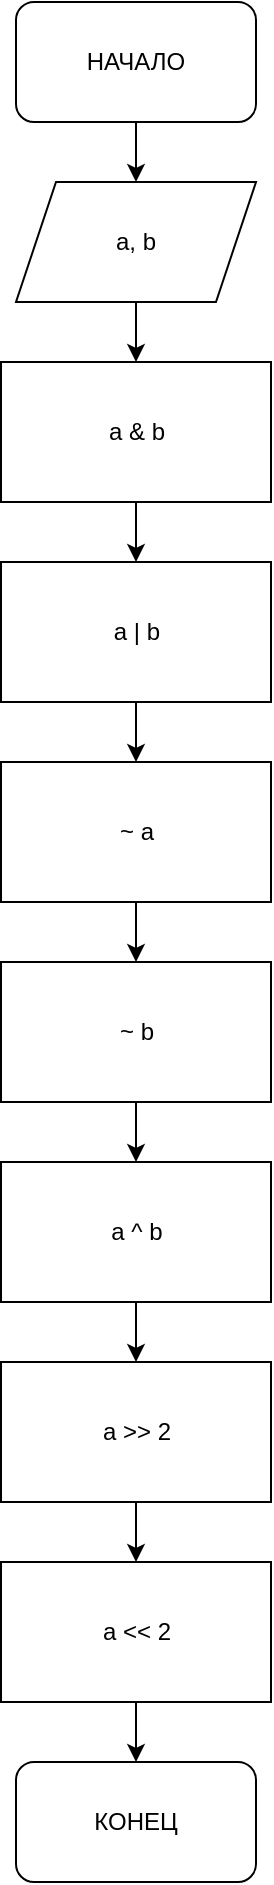 <mxfile version="14.9.6" type="github">
  <diagram id="JTcNw2rPDuJJizIE2vds" name="Page-1">
    <mxGraphModel dx="786" dy="438" grid="1" gridSize="10" guides="1" tooltips="1" connect="1" arrows="1" fold="1" page="1" pageScale="1" pageWidth="827" pageHeight="1169" math="0" shadow="0">
      <root>
        <mxCell id="0" />
        <mxCell id="1" parent="0" />
        <mxCell id="rlPumATDPA4PH8rTz0j6-3" value="" style="edgeStyle=orthogonalEdgeStyle;rounded=0;orthogonalLoop=1;jettySize=auto;html=1;" parent="1" source="rlPumATDPA4PH8rTz0j6-1" target="rlPumATDPA4PH8rTz0j6-2" edge="1">
          <mxGeometry relative="1" as="geometry" />
        </mxCell>
        <mxCell id="rlPumATDPA4PH8rTz0j6-1" value="НАЧАЛО" style="rounded=1;whiteSpace=wrap;html=1;" parent="1" vertex="1">
          <mxGeometry x="350" y="80" width="120" height="60" as="geometry" />
        </mxCell>
        <mxCell id="rlPumATDPA4PH8rTz0j6-12" value="" style="edgeStyle=orthogonalEdgeStyle;rounded=0;orthogonalLoop=1;jettySize=auto;html=1;" parent="1" source="rlPumATDPA4PH8rTz0j6-2" target="rlPumATDPA4PH8rTz0j6-4" edge="1">
          <mxGeometry relative="1" as="geometry" />
        </mxCell>
        <mxCell id="rlPumATDPA4PH8rTz0j6-2" value="a, b" style="shape=parallelogram;perimeter=parallelogramPerimeter;whiteSpace=wrap;html=1;fixedSize=1;" parent="1" vertex="1">
          <mxGeometry x="350" y="170" width="120" height="60" as="geometry" />
        </mxCell>
        <mxCell id="rlPumATDPA4PH8rTz0j6-13" value="" style="edgeStyle=orthogonalEdgeStyle;rounded=0;orthogonalLoop=1;jettySize=auto;html=1;" parent="1" source="rlPumATDPA4PH8rTz0j6-4" target="rlPumATDPA4PH8rTz0j6-5" edge="1">
          <mxGeometry relative="1" as="geometry" />
        </mxCell>
        <mxCell id="rlPumATDPA4PH8rTz0j6-4" value="a &amp;amp; b" style="rounded=0;whiteSpace=wrap;html=1;" parent="1" vertex="1">
          <mxGeometry x="342.5" y="260" width="135" height="70" as="geometry" />
        </mxCell>
        <mxCell id="rlPumATDPA4PH8rTz0j6-14" value="" style="edgeStyle=orthogonalEdgeStyle;rounded=0;orthogonalLoop=1;jettySize=auto;html=1;" parent="1" source="rlPumATDPA4PH8rTz0j6-5" target="rlPumATDPA4PH8rTz0j6-6" edge="1">
          <mxGeometry relative="1" as="geometry" />
        </mxCell>
        <mxCell id="rlPumATDPA4PH8rTz0j6-5" value="a | b" style="rounded=0;whiteSpace=wrap;html=1;rounded=0;" parent="1" vertex="1">
          <mxGeometry x="342.5" y="360" width="135" height="70" as="geometry" />
        </mxCell>
        <mxCell id="rlPumATDPA4PH8rTz0j6-15" value="" style="edgeStyle=orthogonalEdgeStyle;rounded=0;orthogonalLoop=1;jettySize=auto;html=1;" parent="1" source="rlPumATDPA4PH8rTz0j6-6" target="rlPumATDPA4PH8rTz0j6-7" edge="1">
          <mxGeometry relative="1" as="geometry" />
        </mxCell>
        <mxCell id="rlPumATDPA4PH8rTz0j6-6" value="~ a" style="rounded=0;whiteSpace=wrap;html=1;rounded=0;" parent="1" vertex="1">
          <mxGeometry x="342.5" y="460" width="135" height="70" as="geometry" />
        </mxCell>
        <mxCell id="rlPumATDPA4PH8rTz0j6-16" value="" style="edgeStyle=orthogonalEdgeStyle;rounded=0;orthogonalLoop=1;jettySize=auto;html=1;" parent="1" source="rlPumATDPA4PH8rTz0j6-7" target="rlPumATDPA4PH8rTz0j6-8" edge="1">
          <mxGeometry relative="1" as="geometry" />
        </mxCell>
        <mxCell id="rlPumATDPA4PH8rTz0j6-7" value="~ b" style="rounded=0;whiteSpace=wrap;html=1;rounded=0;" parent="1" vertex="1">
          <mxGeometry x="342.5" y="560" width="135" height="70" as="geometry" />
        </mxCell>
        <mxCell id="rlPumATDPA4PH8rTz0j6-17" value="" style="edgeStyle=orthogonalEdgeStyle;rounded=0;orthogonalLoop=1;jettySize=auto;html=1;" parent="1" source="rlPumATDPA4PH8rTz0j6-8" target="rlPumATDPA4PH8rTz0j6-9" edge="1">
          <mxGeometry relative="1" as="geometry" />
        </mxCell>
        <mxCell id="rlPumATDPA4PH8rTz0j6-8" value="a ^ b" style="rounded=0;whiteSpace=wrap;html=1;rounded=0;" parent="1" vertex="1">
          <mxGeometry x="342.5" y="660" width="135" height="70" as="geometry" />
        </mxCell>
        <mxCell id="rlPumATDPA4PH8rTz0j6-18" value="" style="edgeStyle=orthogonalEdgeStyle;rounded=0;orthogonalLoop=1;jettySize=auto;html=1;" parent="1" source="rlPumATDPA4PH8rTz0j6-9" target="rlPumATDPA4PH8rTz0j6-10" edge="1">
          <mxGeometry relative="1" as="geometry" />
        </mxCell>
        <mxCell id="rlPumATDPA4PH8rTz0j6-9" value="a &amp;gt;&amp;gt; 2" style="rounded=0;whiteSpace=wrap;html=1;rounded=0;" parent="1" vertex="1">
          <mxGeometry x="342.5" y="760" width="135" height="70" as="geometry" />
        </mxCell>
        <mxCell id="rlPumATDPA4PH8rTz0j6-19" value="" style="edgeStyle=orthogonalEdgeStyle;rounded=0;orthogonalLoop=1;jettySize=auto;html=1;" parent="1" source="rlPumATDPA4PH8rTz0j6-10" target="rlPumATDPA4PH8rTz0j6-11" edge="1">
          <mxGeometry relative="1" as="geometry" />
        </mxCell>
        <mxCell id="rlPumATDPA4PH8rTz0j6-10" value="a &amp;lt;&amp;lt; 2" style="rounded=0;whiteSpace=wrap;html=1;rounded=0;" parent="1" vertex="1">
          <mxGeometry x="342.5" y="860" width="135" height="70" as="geometry" />
        </mxCell>
        <mxCell id="rlPumATDPA4PH8rTz0j6-11" value="КОНЕЦ" style="rounded=1;whiteSpace=wrap;html=1;" parent="1" vertex="1">
          <mxGeometry x="350" y="960" width="120" height="60" as="geometry" />
        </mxCell>
      </root>
    </mxGraphModel>
  </diagram>
</mxfile>
